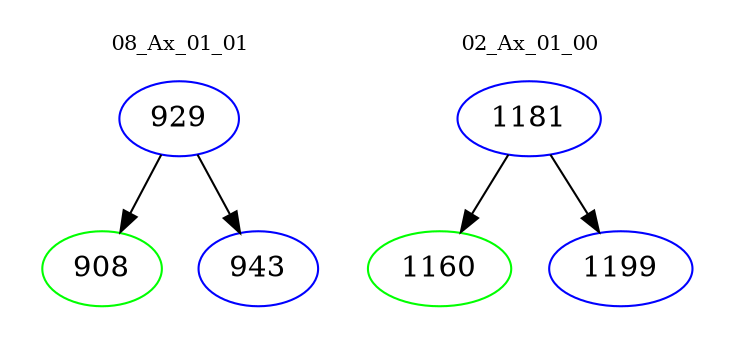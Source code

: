 digraph{
subgraph cluster_0 {
color = white
label = "08_Ax_01_01";
fontsize=10;
T0_929 [label="929", color="blue"]
T0_929 -> T0_908 [color="black"]
T0_908 [label="908", color="green"]
T0_929 -> T0_943 [color="black"]
T0_943 [label="943", color="blue"]
}
subgraph cluster_1 {
color = white
label = "02_Ax_01_00";
fontsize=10;
T1_1181 [label="1181", color="blue"]
T1_1181 -> T1_1160 [color="black"]
T1_1160 [label="1160", color="green"]
T1_1181 -> T1_1199 [color="black"]
T1_1199 [label="1199", color="blue"]
}
}
